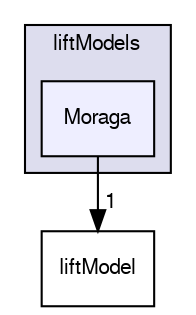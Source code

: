 digraph "applications/solvers/multiphase/twoPhaseEulerFoam/interfacialModels/liftModels/Moraga" {
  bgcolor=transparent;
  compound=true
  node [ fontsize="10", fontname="FreeSans"];
  edge [ labelfontsize="10", labelfontname="FreeSans"];
  subgraph clusterdir_1930af04ba8ca8c5e74b60dc9dc3e3d1 {
    graph [ bgcolor="#ddddee", pencolor="black", label="liftModels" fontname="FreeSans", fontsize="10", URL="dir_1930af04ba8ca8c5e74b60dc9dc3e3d1.html"]
  dir_db1f5921e2ea4e9ef8c8ca93b1ece5f9 [shape=box, label="Moraga", style="filled", fillcolor="#eeeeff", pencolor="black", URL="dir_db1f5921e2ea4e9ef8c8ca93b1ece5f9.html"];
  }
  dir_46712fbd265a326ee393f01a02faa26d [shape=box label="liftModel" URL="dir_46712fbd265a326ee393f01a02faa26d.html"];
  dir_db1f5921e2ea4e9ef8c8ca93b1ece5f9->dir_46712fbd265a326ee393f01a02faa26d [headlabel="1", labeldistance=1.5 headhref="dir_000212_000211.html"];
}
